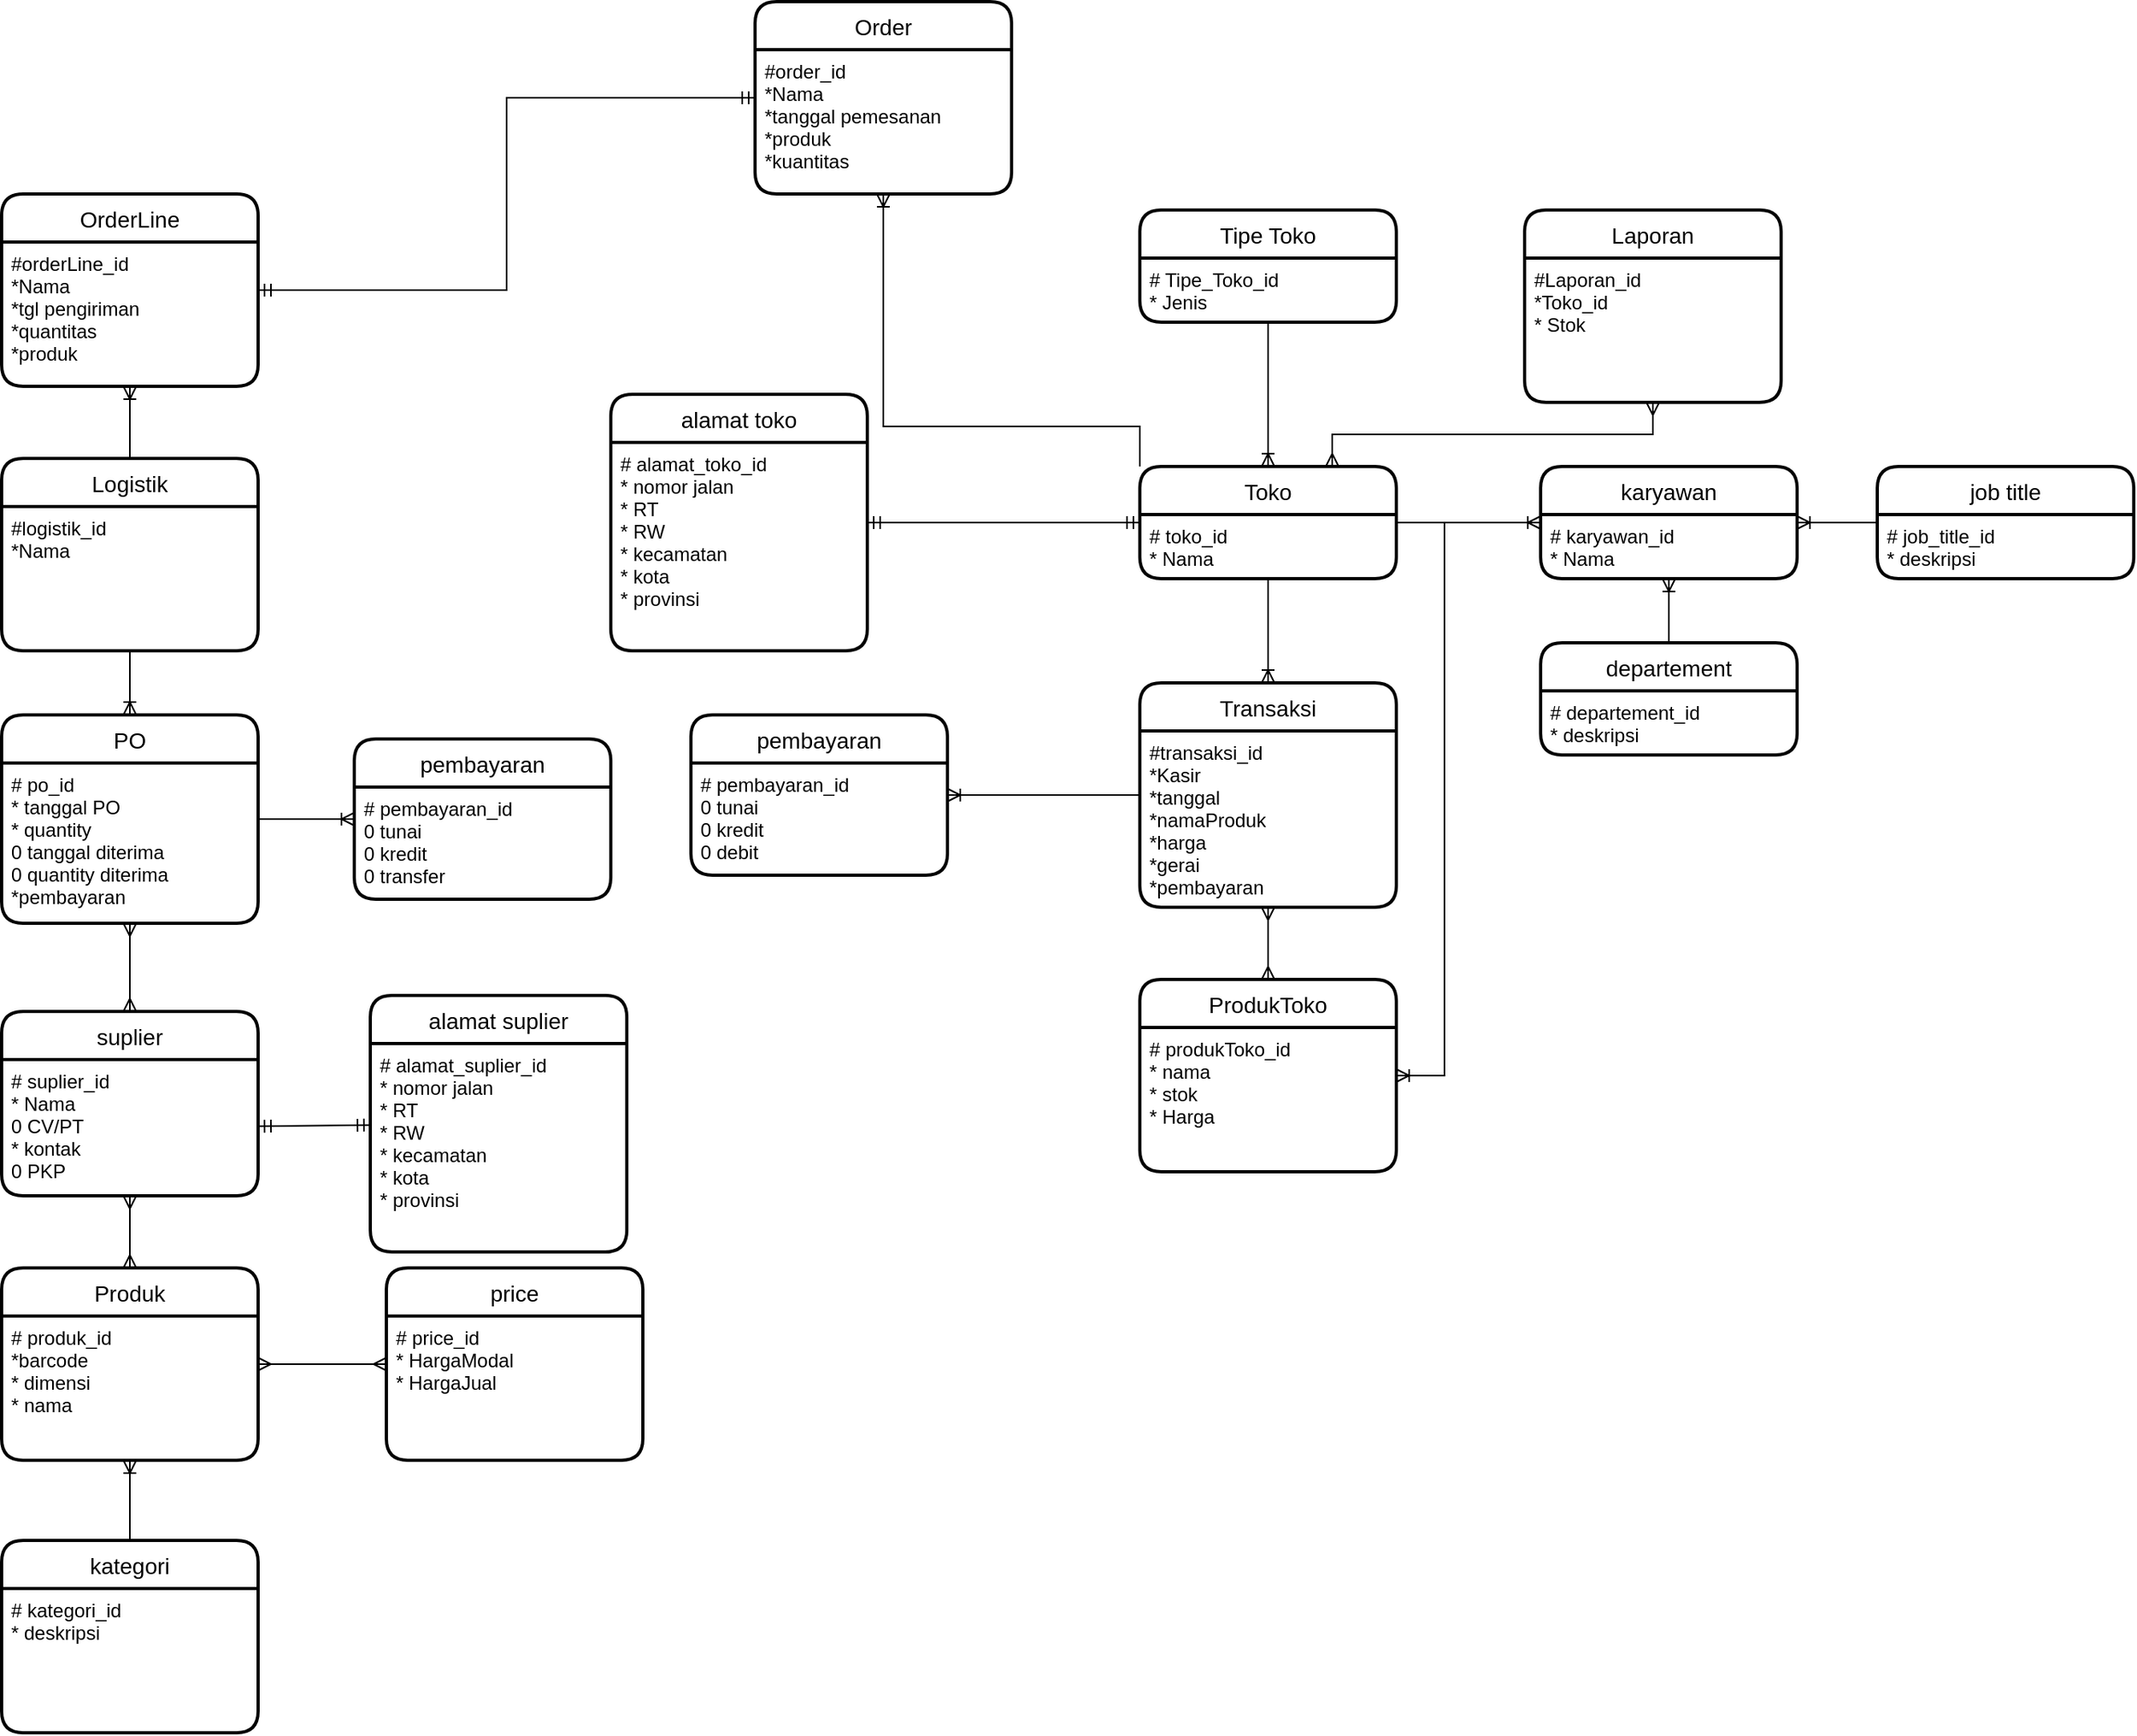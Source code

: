 <mxfile version="17.4.5" type="github">
  <diagram id="dCOqwgXnRTHYLyfLUK0r" name="Page-1">
    <mxGraphModel dx="845" dy="1306" grid="1" gridSize="10" guides="1" tooltips="1" connect="1" arrows="1" fold="1" page="1" pageScale="1" pageWidth="1169" pageHeight="827" math="0" shadow="0">
      <root>
        <mxCell id="0" />
        <mxCell id="1" parent="0" />
        <mxCell id="9WvkdsGKAb6QdvBy8v1Z-1" value="Produk" style="swimlane;childLayout=stackLayout;horizontal=1;startSize=30;horizontalStack=0;rounded=1;fontSize=14;fontStyle=0;strokeWidth=2;resizeParent=0;resizeLast=1;shadow=0;dashed=0;align=center;" parent="1" vertex="1">
          <mxGeometry x="90" y="270" width="160" height="120" as="geometry" />
        </mxCell>
        <mxCell id="9WvkdsGKAb6QdvBy8v1Z-2" value="# produk_id&#xa;*barcode&#xa;* dimensi&#xa;* nama" style="align=left;strokeColor=none;fillColor=none;spacingLeft=4;fontSize=12;verticalAlign=top;resizable=0;rotatable=0;part=1;" parent="9WvkdsGKAb6QdvBy8v1Z-1" vertex="1">
          <mxGeometry y="30" width="160" height="90" as="geometry" />
        </mxCell>
        <mxCell id="9rjbofGNCwM_jJDuABlS-46" style="edgeStyle=none;rounded=0;orthogonalLoop=1;jettySize=auto;html=1;exitX=0.25;exitY=1;exitDx=0;exitDy=0;" parent="9WvkdsGKAb6QdvBy8v1Z-1" source="9WvkdsGKAb6QdvBy8v1Z-2" target="9WvkdsGKAb6QdvBy8v1Z-2" edge="1">
          <mxGeometry relative="1" as="geometry" />
        </mxCell>
        <mxCell id="9WvkdsGKAb6QdvBy8v1Z-3" value="price" style="swimlane;childLayout=stackLayout;horizontal=1;startSize=30;horizontalStack=0;rounded=1;fontSize=14;fontStyle=0;strokeWidth=2;resizeParent=0;resizeLast=1;shadow=0;dashed=0;align=center;" parent="1" vertex="1">
          <mxGeometry x="330" y="270" width="160" height="120" as="geometry" />
        </mxCell>
        <mxCell id="9WvkdsGKAb6QdvBy8v1Z-4" value="# price_id&#xa;* HargaModal&#xa;* HargaJual" style="align=left;strokeColor=none;fillColor=none;spacingLeft=4;fontSize=12;verticalAlign=top;resizable=0;rotatable=0;part=1;" parent="9WvkdsGKAb6QdvBy8v1Z-3" vertex="1">
          <mxGeometry y="30" width="160" height="90" as="geometry" />
        </mxCell>
        <mxCell id="9WvkdsGKAb6QdvBy8v1Z-8" value="" style="fontSize=12;html=1;endArrow=ERmany;startArrow=ERmany;rounded=0;" parent="1" source="9WvkdsGKAb6QdvBy8v1Z-1" target="9WvkdsGKAb6QdvBy8v1Z-3" edge="1">
          <mxGeometry width="100" height="100" relative="1" as="geometry">
            <mxPoint x="1100" y="610" as="sourcePoint" />
            <mxPoint x="1200" y="510" as="targetPoint" />
          </mxGeometry>
        </mxCell>
        <mxCell id="9WvkdsGKAb6QdvBy8v1Z-11" value="" style="fontSize=12;html=1;endArrow=ERoneToMany;rounded=0;elbow=vertical;" parent="1" source="9WvkdsGKAb6QdvBy8v1Z-9" target="9WvkdsGKAb6QdvBy8v1Z-1" edge="1">
          <mxGeometry width="100" height="100" relative="1" as="geometry">
            <mxPoint x="1060" y="400" as="sourcePoint" />
            <mxPoint x="1160" y="300" as="targetPoint" />
          </mxGeometry>
        </mxCell>
        <mxCell id="9WvkdsGKAb6QdvBy8v1Z-12" value="suplier" style="swimlane;childLayout=stackLayout;horizontal=1;startSize=30;horizontalStack=0;rounded=1;fontSize=14;fontStyle=0;strokeWidth=2;resizeParent=0;resizeLast=1;shadow=0;dashed=0;align=center;" parent="1" vertex="1">
          <mxGeometry x="90" y="110" width="160" height="115" as="geometry" />
        </mxCell>
        <mxCell id="9WvkdsGKAb6QdvBy8v1Z-13" value="# suplier_id&#xa;* Nama&#xa;0 CV/PT&#xa;* kontak&#xa;0 PKP&#xa;" style="align=left;strokeColor=none;fillColor=none;spacingLeft=4;fontSize=12;verticalAlign=top;resizable=0;rotatable=0;part=1;" parent="9WvkdsGKAb6QdvBy8v1Z-12" vertex="1">
          <mxGeometry y="30" width="160" height="85" as="geometry" />
        </mxCell>
        <mxCell id="9WvkdsGKAb6QdvBy8v1Z-28" value="Toko" style="swimlane;childLayout=stackLayout;horizontal=1;startSize=30;horizontalStack=0;rounded=1;fontSize=14;fontStyle=0;strokeWidth=2;resizeParent=0;resizeLast=1;shadow=0;dashed=0;align=center;" parent="1" vertex="1">
          <mxGeometry x="800" y="-230" width="160" height="70" as="geometry" />
        </mxCell>
        <mxCell id="9WvkdsGKAb6QdvBy8v1Z-29" value="# toko_id&#xa;* Nama" style="align=left;strokeColor=none;fillColor=none;spacingLeft=4;fontSize=12;verticalAlign=top;resizable=0;rotatable=0;part=1;" parent="9WvkdsGKAb6QdvBy8v1Z-28" vertex="1">
          <mxGeometry y="30" width="160" height="40" as="geometry" />
        </mxCell>
        <mxCell id="9rjbofGNCwM_jJDuABlS-1" value="Tipe Toko" style="swimlane;childLayout=stackLayout;horizontal=1;startSize=30;horizontalStack=0;rounded=1;fontSize=14;fontStyle=0;strokeWidth=2;resizeParent=0;resizeLast=1;shadow=0;dashed=0;align=center;" parent="1" vertex="1">
          <mxGeometry x="800" y="-390" width="160" height="70" as="geometry" />
        </mxCell>
        <mxCell id="9rjbofGNCwM_jJDuABlS-2" value="# Tipe_Toko_id&#xa;* Jenis&#xa;" style="align=left;strokeColor=none;fillColor=none;spacingLeft=4;fontSize=12;verticalAlign=top;resizable=0;rotatable=0;part=1;" parent="9rjbofGNCwM_jJDuABlS-1" vertex="1">
          <mxGeometry y="30" width="160" height="40" as="geometry" />
        </mxCell>
        <mxCell id="9rjbofGNCwM_jJDuABlS-3" value="" style="fontSize=12;html=1;endArrow=ERoneToMany;rounded=0;" parent="1" source="9rjbofGNCwM_jJDuABlS-1" target="9WvkdsGKAb6QdvBy8v1Z-28" edge="1">
          <mxGeometry width="100" height="100" relative="1" as="geometry">
            <mxPoint x="560" y="-160" as="sourcePoint" />
            <mxPoint x="660" y="-260" as="targetPoint" />
          </mxGeometry>
        </mxCell>
        <mxCell id="9rjbofGNCwM_jJDuABlS-4" value="alamat toko" style="swimlane;childLayout=stackLayout;horizontal=1;startSize=30;horizontalStack=0;rounded=1;fontSize=14;fontStyle=0;strokeWidth=2;resizeParent=0;resizeLast=1;shadow=0;dashed=0;align=center;" parent="1" vertex="1">
          <mxGeometry x="470" y="-275" width="160" height="160" as="geometry" />
        </mxCell>
        <mxCell id="9rjbofGNCwM_jJDuABlS-5" value="# alamat_toko_id&#xa;* nomor jalan&#xa;* RT&#xa;* RW&#xa;* kecamatan&#xa;* kota&#xa;* provinsi" style="align=left;strokeColor=none;fillColor=none;spacingLeft=4;fontSize=12;verticalAlign=top;resizable=0;rotatable=0;part=1;" parent="9rjbofGNCwM_jJDuABlS-4" vertex="1">
          <mxGeometry y="30" width="160" height="130" as="geometry" />
        </mxCell>
        <mxCell id="9rjbofGNCwM_jJDuABlS-6" value="" style="fontSize=12;html=1;endArrow=ERmandOne;startArrow=ERmandOne;rounded=0;" parent="1" source="9rjbofGNCwM_jJDuABlS-4" target="9WvkdsGKAb6QdvBy8v1Z-28" edge="1">
          <mxGeometry width="100" height="100" relative="1" as="geometry">
            <mxPoint x="560" y="-60" as="sourcePoint" />
            <mxPoint x="660" y="-160" as="targetPoint" />
          </mxGeometry>
        </mxCell>
        <mxCell id="9rjbofGNCwM_jJDuABlS-12" value="karyawan" style="swimlane;childLayout=stackLayout;horizontal=1;startSize=30;horizontalStack=0;rounded=1;fontSize=14;fontStyle=0;strokeWidth=2;resizeParent=0;resizeLast=1;shadow=0;dashed=0;align=center;" parent="1" vertex="1">
          <mxGeometry x="1050" y="-230" width="160" height="70" as="geometry" />
        </mxCell>
        <mxCell id="9rjbofGNCwM_jJDuABlS-13" value="# karyawan_id&#xa;* Nama" style="align=left;strokeColor=none;fillColor=none;spacingLeft=4;fontSize=12;verticalAlign=top;resizable=0;rotatable=0;part=1;" parent="9rjbofGNCwM_jJDuABlS-12" vertex="1">
          <mxGeometry y="30" width="160" height="40" as="geometry" />
        </mxCell>
        <mxCell id="9rjbofGNCwM_jJDuABlS-14" value="departement" style="swimlane;childLayout=stackLayout;horizontal=1;startSize=30;horizontalStack=0;rounded=1;fontSize=14;fontStyle=0;strokeWidth=2;resizeParent=0;resizeLast=1;shadow=0;dashed=0;align=center;" parent="1" vertex="1">
          <mxGeometry x="1050" y="-120" width="160" height="70" as="geometry" />
        </mxCell>
        <mxCell id="9rjbofGNCwM_jJDuABlS-15" value="# departement_id&#xa;* deskripsi" style="align=left;strokeColor=none;fillColor=none;spacingLeft=4;fontSize=12;verticalAlign=top;resizable=0;rotatable=0;part=1;" parent="9rjbofGNCwM_jJDuABlS-14" vertex="1">
          <mxGeometry y="30" width="160" height="40" as="geometry" />
        </mxCell>
        <mxCell id="9rjbofGNCwM_jJDuABlS-16" value="job title" style="swimlane;childLayout=stackLayout;horizontal=1;startSize=30;horizontalStack=0;rounded=1;fontSize=14;fontStyle=0;strokeWidth=2;resizeParent=0;resizeLast=1;shadow=0;dashed=0;align=center;" parent="1" vertex="1">
          <mxGeometry x="1260" y="-230" width="160" height="70" as="geometry" />
        </mxCell>
        <mxCell id="9rjbofGNCwM_jJDuABlS-17" value="# job_title_id&#xa;* deskripsi" style="align=left;strokeColor=none;fillColor=none;spacingLeft=4;fontSize=12;verticalAlign=top;resizable=0;rotatable=0;part=1;" parent="9rjbofGNCwM_jJDuABlS-16" vertex="1">
          <mxGeometry y="30" width="160" height="40" as="geometry" />
        </mxCell>
        <mxCell id="9rjbofGNCwM_jJDuABlS-18" value="" style="fontSize=12;html=1;endArrow=ERoneToMany;rounded=0;" parent="1" source="9rjbofGNCwM_jJDuABlS-16" target="9rjbofGNCwM_jJDuABlS-12" edge="1">
          <mxGeometry width="100" height="100" relative="1" as="geometry">
            <mxPoint x="1090" y="-280" as="sourcePoint" />
            <mxPoint x="1190" y="-380" as="targetPoint" />
          </mxGeometry>
        </mxCell>
        <mxCell id="9rjbofGNCwM_jJDuABlS-19" value="" style="fontSize=12;html=1;endArrow=ERoneToMany;rounded=0;" parent="1" source="9rjbofGNCwM_jJDuABlS-14" target="9rjbofGNCwM_jJDuABlS-12" edge="1">
          <mxGeometry width="100" height="100" relative="1" as="geometry">
            <mxPoint x="1010" y="405" as="sourcePoint" />
            <mxPoint x="960" y="405" as="targetPoint" />
          </mxGeometry>
        </mxCell>
        <mxCell id="9rjbofGNCwM_jJDuABlS-20" value="" style="fontSize=12;html=1;endArrow=ERoneToMany;rounded=0;" parent="1" source="9WvkdsGKAb6QdvBy8v1Z-28" target="9rjbofGNCwM_jJDuABlS-12" edge="1">
          <mxGeometry width="100" height="100" relative="1" as="geometry">
            <mxPoint x="1140" y="-110" as="sourcePoint" />
            <mxPoint x="1140" y="-150" as="targetPoint" />
          </mxGeometry>
        </mxCell>
        <mxCell id="9rjbofGNCwM_jJDuABlS-21" value="PO" style="swimlane;childLayout=stackLayout;horizontal=1;startSize=30;horizontalStack=0;rounded=1;fontSize=14;fontStyle=0;strokeWidth=2;resizeParent=0;resizeLast=1;shadow=0;dashed=0;align=center;" parent="1" vertex="1">
          <mxGeometry x="90" y="-75" width="160" height="130" as="geometry" />
        </mxCell>
        <mxCell id="9rjbofGNCwM_jJDuABlS-22" value="# po_id&#xa;* tanggal PO&#xa;* quantity&#xa;0 tanggal diterima&#xa;0 quantity diterima&#xa;*pembayaran" style="align=left;strokeColor=none;fillColor=none;spacingLeft=4;fontSize=12;verticalAlign=top;resizable=0;rotatable=0;part=1;" parent="9rjbofGNCwM_jJDuABlS-21" vertex="1">
          <mxGeometry y="30" width="160" height="100" as="geometry" />
        </mxCell>
        <mxCell id="9rjbofGNCwM_jJDuABlS-26" value="" style="fontSize=12;html=1;endArrow=ERmany;startArrow=ERmany;rounded=0;" parent="1" source="9WvkdsGKAb6QdvBy8v1Z-12" target="9rjbofGNCwM_jJDuABlS-21" edge="1">
          <mxGeometry width="100" height="100" relative="1" as="geometry">
            <mxPoint x="140" y="240" as="sourcePoint" />
            <mxPoint x="240" y="140" as="targetPoint" />
          </mxGeometry>
        </mxCell>
        <mxCell id="9rjbofGNCwM_jJDuABlS-27" value="alamat suplier" style="swimlane;childLayout=stackLayout;horizontal=1;startSize=30;horizontalStack=0;rounded=1;fontSize=14;fontStyle=0;strokeWidth=2;resizeParent=0;resizeLast=1;shadow=0;dashed=0;align=center;" parent="1" vertex="1">
          <mxGeometry x="320" y="100" width="160" height="160" as="geometry" />
        </mxCell>
        <mxCell id="9rjbofGNCwM_jJDuABlS-28" value="# alamat_suplier_id&#xa;* nomor jalan&#xa;* RT&#xa;* RW&#xa;* kecamatan&#xa;* kota&#xa;* provinsi" style="align=left;strokeColor=none;fillColor=none;spacingLeft=4;fontSize=12;verticalAlign=top;resizable=0;rotatable=0;part=1;" parent="9rjbofGNCwM_jJDuABlS-27" vertex="1">
          <mxGeometry y="30" width="160" height="130" as="geometry" />
        </mxCell>
        <mxCell id="9rjbofGNCwM_jJDuABlS-29" value="" style="fontSize=12;html=1;endArrow=ERmandOne;startArrow=ERmandOne;rounded=0;" parent="1" source="9WvkdsGKAb6QdvBy8v1Z-13" target="9rjbofGNCwM_jJDuABlS-27" edge="1">
          <mxGeometry width="100" height="100" relative="1" as="geometry">
            <mxPoint x="140" y="400" as="sourcePoint" />
            <mxPoint x="240" y="300" as="targetPoint" />
          </mxGeometry>
        </mxCell>
        <mxCell id="9rjbofGNCwM_jJDuABlS-41" value="pembayaran" style="swimlane;childLayout=stackLayout;horizontal=1;startSize=30;horizontalStack=0;rounded=1;fontSize=14;fontStyle=0;strokeWidth=2;resizeParent=0;resizeLast=1;shadow=0;dashed=0;align=center;" parent="1" vertex="1">
          <mxGeometry x="310" y="-60" width="160" height="100" as="geometry" />
        </mxCell>
        <mxCell id="9rjbofGNCwM_jJDuABlS-42" value="# pembayaran_id&#xa;0 tunai&#xa;0 kredit&#xa;0 transfer" style="align=left;strokeColor=none;fillColor=none;spacingLeft=4;fontSize=12;verticalAlign=top;resizable=0;rotatable=0;part=1;" parent="9rjbofGNCwM_jJDuABlS-41" vertex="1">
          <mxGeometry y="30" width="160" height="70" as="geometry" />
        </mxCell>
        <mxCell id="9rjbofGNCwM_jJDuABlS-43" value="" style="fontSize=12;html=1;endArrow=ERoneToMany;rounded=0;" parent="1" source="9rjbofGNCwM_jJDuABlS-21" target="9rjbofGNCwM_jJDuABlS-41" edge="1">
          <mxGeometry width="100" height="100" relative="1" as="geometry">
            <mxPoint x="270" y="110" as="sourcePoint" />
            <mxPoint x="370" y="10" as="targetPoint" />
          </mxGeometry>
        </mxCell>
        <mxCell id="3AFoVJ_TERTnA01jvEAV-1" value="Logistik" style="swimlane;childLayout=stackLayout;horizontal=1;startSize=30;horizontalStack=0;rounded=1;fontSize=14;fontStyle=0;strokeWidth=2;resizeParent=0;resizeLast=1;shadow=0;dashed=0;align=center;" vertex="1" parent="1">
          <mxGeometry x="90" y="-235" width="160" height="120" as="geometry" />
        </mxCell>
        <mxCell id="3AFoVJ_TERTnA01jvEAV-2" value="#logistik_id&#xa;*Nama" style="align=left;strokeColor=none;fillColor=none;spacingLeft=4;fontSize=12;verticalAlign=top;resizable=0;rotatable=0;part=1;" vertex="1" parent="3AFoVJ_TERTnA01jvEAV-1">
          <mxGeometry y="30" width="160" height="90" as="geometry" />
        </mxCell>
        <mxCell id="3AFoVJ_TERTnA01jvEAV-3" value="" style="fontSize=12;html=1;endArrow=ERoneToMany;rounded=0;" edge="1" parent="1" source="3AFoVJ_TERTnA01jvEAV-1" target="9rjbofGNCwM_jJDuABlS-21">
          <mxGeometry width="100" height="100" relative="1" as="geometry">
            <mxPoint x="500" y="-80" as="sourcePoint" />
            <mxPoint x="600" y="-180" as="targetPoint" />
          </mxGeometry>
        </mxCell>
        <mxCell id="3AFoVJ_TERTnA01jvEAV-4" value="Order" style="swimlane;childLayout=stackLayout;horizontal=1;startSize=30;horizontalStack=0;rounded=1;fontSize=14;fontStyle=0;strokeWidth=2;resizeParent=0;resizeLast=1;shadow=0;dashed=0;align=center;" vertex="1" parent="1">
          <mxGeometry x="560" y="-520" width="160" height="120" as="geometry" />
        </mxCell>
        <mxCell id="3AFoVJ_TERTnA01jvEAV-5" value="#order_id&#xa;*Nama&#xa;*tanggal pemesanan&#xa;*produk&#xa;*kuantitas" style="align=left;strokeColor=none;fillColor=none;spacingLeft=4;fontSize=12;verticalAlign=top;resizable=0;rotatable=0;part=1;" vertex="1" parent="3AFoVJ_TERTnA01jvEAV-4">
          <mxGeometry y="30" width="160" height="90" as="geometry" />
        </mxCell>
        <mxCell id="3AFoVJ_TERTnA01jvEAV-6" value="" style="fontSize=12;html=1;endArrow=ERoneToMany;rounded=0;exitX=0;exitY=0;exitDx=0;exitDy=0;edgeStyle=orthogonalEdgeStyle;" edge="1" parent="1" source="9WvkdsGKAb6QdvBy8v1Z-28" target="3AFoVJ_TERTnA01jvEAV-4">
          <mxGeometry width="100" height="100" relative="1" as="geometry">
            <mxPoint x="500" y="-240" as="sourcePoint" />
            <mxPoint x="600" y="-340" as="targetPoint" />
            <Array as="points">
              <mxPoint x="800" y="-255" />
              <mxPoint x="640" y="-255" />
              <mxPoint x="640" y="-340" />
            </Array>
          </mxGeometry>
        </mxCell>
        <mxCell id="3AFoVJ_TERTnA01jvEAV-7" value="OrderLine" style="swimlane;childLayout=stackLayout;horizontal=1;startSize=30;horizontalStack=0;rounded=1;fontSize=14;fontStyle=0;strokeWidth=2;resizeParent=0;resizeLast=1;shadow=0;dashed=0;align=center;" vertex="1" parent="1">
          <mxGeometry x="90" y="-400" width="160" height="120" as="geometry" />
        </mxCell>
        <mxCell id="3AFoVJ_TERTnA01jvEAV-8" value="#orderLine_id&#xa;*Nama&#xa;*tgl pengiriman&#xa;*quantitas&#xa;*produk" style="align=left;strokeColor=none;fillColor=none;spacingLeft=4;fontSize=12;verticalAlign=top;resizable=0;rotatable=0;part=1;" vertex="1" parent="3AFoVJ_TERTnA01jvEAV-7">
          <mxGeometry y="30" width="160" height="90" as="geometry" />
        </mxCell>
        <mxCell id="3AFoVJ_TERTnA01jvEAV-9" value="" style="edgeStyle=orthogonalEdgeStyle;fontSize=12;html=1;endArrow=ERmandOne;startArrow=ERmandOne;rounded=0;" edge="1" parent="1" source="3AFoVJ_TERTnA01jvEAV-7" target="3AFoVJ_TERTnA01jvEAV-4">
          <mxGeometry width="100" height="100" relative="1" as="geometry">
            <mxPoint x="500" y="-240" as="sourcePoint" />
            <mxPoint x="600" y="-340" as="targetPoint" />
          </mxGeometry>
        </mxCell>
        <mxCell id="3AFoVJ_TERTnA01jvEAV-10" value="" style="fontSize=12;html=1;endArrow=ERoneToMany;rounded=0;" edge="1" parent="1" source="3AFoVJ_TERTnA01jvEAV-1" target="3AFoVJ_TERTnA01jvEAV-7">
          <mxGeometry width="100" height="100" relative="1" as="geometry">
            <mxPoint x="500" y="-140" as="sourcePoint" />
            <mxPoint x="600" y="-240" as="targetPoint" />
          </mxGeometry>
        </mxCell>
        <mxCell id="3AFoVJ_TERTnA01jvEAV-11" value="Transaksi" style="swimlane;childLayout=stackLayout;horizontal=1;startSize=30;horizontalStack=0;rounded=1;fontSize=14;fontStyle=0;strokeWidth=2;resizeParent=0;resizeLast=1;shadow=0;dashed=0;align=center;" vertex="1" parent="1">
          <mxGeometry x="800" y="-95" width="160" height="140" as="geometry" />
        </mxCell>
        <mxCell id="3AFoVJ_TERTnA01jvEAV-12" value="#transaksi_id&#xa;*Kasir&#xa;*tanggal&#xa;*namaProduk&#xa;*harga&#xa;*gerai&#xa;*pembayaran" style="align=left;strokeColor=none;fillColor=none;spacingLeft=4;fontSize=12;verticalAlign=top;resizable=0;rotatable=0;part=1;" vertex="1" parent="3AFoVJ_TERTnA01jvEAV-11">
          <mxGeometry y="30" width="160" height="110" as="geometry" />
        </mxCell>
        <mxCell id="9WvkdsGKAb6QdvBy8v1Z-9" value="kategori" style="swimlane;childLayout=stackLayout;horizontal=1;startSize=30;horizontalStack=0;rounded=1;fontSize=14;fontStyle=0;strokeWidth=2;resizeParent=0;resizeLast=1;shadow=0;dashed=0;align=center;" parent="1" vertex="1">
          <mxGeometry x="90" y="440" width="160" height="120" as="geometry" />
        </mxCell>
        <mxCell id="9WvkdsGKAb6QdvBy8v1Z-10" value="# kategori_id&#xa;* deskripsi" style="align=left;strokeColor=none;fillColor=none;spacingLeft=4;fontSize=12;verticalAlign=top;resizable=0;rotatable=0;part=1;" parent="9WvkdsGKAb6QdvBy8v1Z-9" vertex="1">
          <mxGeometry y="30" width="160" height="90" as="geometry" />
        </mxCell>
        <mxCell id="3AFoVJ_TERTnA01jvEAV-14" value="" style="fontSize=12;html=1;endArrow=ERmany;startArrow=ERmany;rounded=0;elbow=vertical;" edge="1" parent="1" source="9WvkdsGKAb6QdvBy8v1Z-12" target="9WvkdsGKAb6QdvBy8v1Z-1">
          <mxGeometry width="100" height="100" relative="1" as="geometry">
            <mxPoint x="330" y="560" as="sourcePoint" />
            <mxPoint x="430" y="460" as="targetPoint" />
          </mxGeometry>
        </mxCell>
        <mxCell id="3AFoVJ_TERTnA01jvEAV-17" value="" style="fontSize=12;html=1;endArrow=ERoneToMany;rounded=0;" edge="1" parent="1" source="9WvkdsGKAb6QdvBy8v1Z-28" target="3AFoVJ_TERTnA01jvEAV-11">
          <mxGeometry width="100" height="100" relative="1" as="geometry">
            <mxPoint x="870" y="-80" as="sourcePoint" />
            <mxPoint x="970" y="-180" as="targetPoint" />
          </mxGeometry>
        </mxCell>
        <mxCell id="3AFoVJ_TERTnA01jvEAV-18" value="pembayaran" style="swimlane;childLayout=stackLayout;horizontal=1;startSize=30;horizontalStack=0;rounded=1;fontSize=14;fontStyle=0;strokeWidth=2;resizeParent=0;resizeLast=1;shadow=0;dashed=0;align=center;" vertex="1" parent="1">
          <mxGeometry x="520" y="-75" width="160" height="100" as="geometry" />
        </mxCell>
        <mxCell id="3AFoVJ_TERTnA01jvEAV-19" value="# pembayaran_id&#xa;0 tunai&#xa;0 kredit&#xa;0 debit" style="align=left;strokeColor=none;fillColor=none;spacingLeft=4;fontSize=12;verticalAlign=top;resizable=0;rotatable=0;part=1;" vertex="1" parent="3AFoVJ_TERTnA01jvEAV-18">
          <mxGeometry y="30" width="160" height="70" as="geometry" />
        </mxCell>
        <mxCell id="3AFoVJ_TERTnA01jvEAV-20" value="" style="fontSize=12;html=1;endArrow=ERoneToMany;rounded=0;" edge="1" parent="1" source="3AFoVJ_TERTnA01jvEAV-11" target="3AFoVJ_TERTnA01jvEAV-18">
          <mxGeometry width="100" height="100" relative="1" as="geometry">
            <mxPoint x="250" y="90" as="sourcePoint" />
            <mxPoint x="340" y="90" as="targetPoint" />
          </mxGeometry>
        </mxCell>
        <mxCell id="3AFoVJ_TERTnA01jvEAV-21" value="Laporan" style="swimlane;childLayout=stackLayout;horizontal=1;startSize=30;horizontalStack=0;rounded=1;fontSize=14;fontStyle=0;strokeWidth=2;resizeParent=0;resizeLast=1;shadow=0;dashed=0;align=center;" vertex="1" parent="1">
          <mxGeometry x="1040" y="-390" width="160" height="120" as="geometry" />
        </mxCell>
        <mxCell id="3AFoVJ_TERTnA01jvEAV-22" value="#Laporan_id&#xa;*Toko_id&#xa;* Stok" style="align=left;strokeColor=none;fillColor=none;spacingLeft=4;fontSize=12;verticalAlign=top;resizable=0;rotatable=0;part=1;" vertex="1" parent="3AFoVJ_TERTnA01jvEAV-21">
          <mxGeometry y="30" width="160" height="90" as="geometry" />
        </mxCell>
        <mxCell id="3AFoVJ_TERTnA01jvEAV-23" value="ProdukToko" style="swimlane;childLayout=stackLayout;horizontal=1;startSize=30;horizontalStack=0;rounded=1;fontSize=14;fontStyle=0;strokeWidth=2;resizeParent=0;resizeLast=1;shadow=0;dashed=0;align=center;" vertex="1" parent="1">
          <mxGeometry x="800" y="90" width="160" height="120" as="geometry" />
        </mxCell>
        <mxCell id="3AFoVJ_TERTnA01jvEAV-24" value="# produkToko_id&#xa;* nama&#xa;* stok&#xa;* Harga" style="align=left;strokeColor=none;fillColor=none;spacingLeft=4;fontSize=12;verticalAlign=top;resizable=0;rotatable=0;part=1;" vertex="1" parent="3AFoVJ_TERTnA01jvEAV-23">
          <mxGeometry y="30" width="160" height="90" as="geometry" />
        </mxCell>
        <mxCell id="3AFoVJ_TERTnA01jvEAV-25" style="edgeStyle=none;rounded=0;orthogonalLoop=1;jettySize=auto;html=1;exitX=0.25;exitY=1;exitDx=0;exitDy=0;" edge="1" parent="3AFoVJ_TERTnA01jvEAV-23" source="3AFoVJ_TERTnA01jvEAV-24" target="3AFoVJ_TERTnA01jvEAV-24">
          <mxGeometry relative="1" as="geometry" />
        </mxCell>
        <mxCell id="3AFoVJ_TERTnA01jvEAV-26" value="" style="fontSize=12;html=1;endArrow=ERmany;startArrow=ERmany;rounded=0;" edge="1" parent="1" source="3AFoVJ_TERTnA01jvEAV-23" target="3AFoVJ_TERTnA01jvEAV-11">
          <mxGeometry width="100" height="100" relative="1" as="geometry">
            <mxPoint x="770" y="120" as="sourcePoint" />
            <mxPoint x="870" y="20" as="targetPoint" />
          </mxGeometry>
        </mxCell>
        <mxCell id="3AFoVJ_TERTnA01jvEAV-28" value="" style="edgeStyle=elbowEdgeStyle;fontSize=12;html=1;endArrow=ERmany;startArrow=ERmany;rounded=0;elbow=vertical;exitX=0.75;exitY=0;exitDx=0;exitDy=0;" edge="1" parent="1" source="9WvkdsGKAb6QdvBy8v1Z-28" target="3AFoVJ_TERTnA01jvEAV-21">
          <mxGeometry width="100" height="100" relative="1" as="geometry">
            <mxPoint x="860" y="-170" as="sourcePoint" />
            <mxPoint x="960" y="-270" as="targetPoint" />
          </mxGeometry>
        </mxCell>
        <mxCell id="3AFoVJ_TERTnA01jvEAV-29" value="" style="edgeStyle=entityRelationEdgeStyle;fontSize=12;html=1;endArrow=ERoneToMany;rounded=0;elbow=vertical;" edge="1" parent="1" source="9WvkdsGKAb6QdvBy8v1Z-28" target="3AFoVJ_TERTnA01jvEAV-23">
          <mxGeometry width="100" height="100" relative="1" as="geometry">
            <mxPoint x="840" y="-70" as="sourcePoint" />
            <mxPoint x="940" y="-170" as="targetPoint" />
          </mxGeometry>
        </mxCell>
      </root>
    </mxGraphModel>
  </diagram>
</mxfile>
